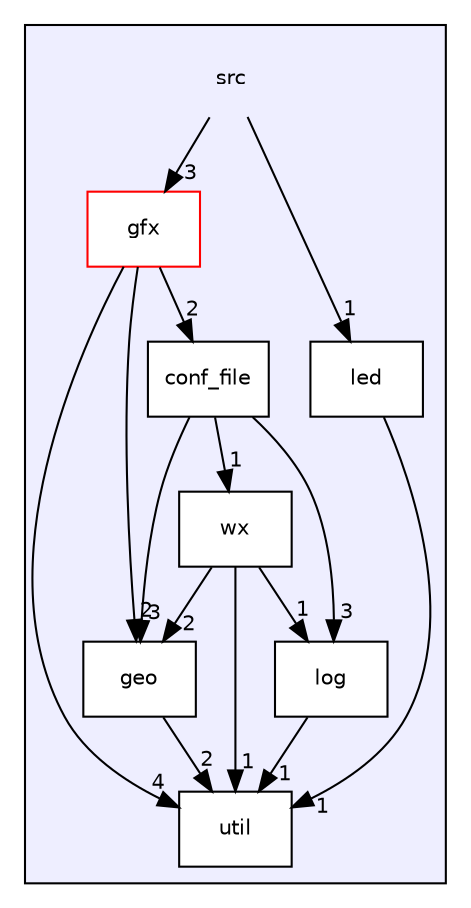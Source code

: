 digraph "src" {
  compound=true
  node [ fontsize="10", fontname="Helvetica"];
  edge [ labelfontsize="10", labelfontname="Helvetica"];
  subgraph clusterdir_68267d1309a1af8e8297ef4c3efbcdba {
    graph [ bgcolor="#eeeeff", pencolor="black", label="" URL="dir_68267d1309a1af8e8297ef4c3efbcdba.html"];
    dir_68267d1309a1af8e8297ef4c3efbcdba [shape=plaintext label="src"];
    dir_dd2a437db4d478662cbd48329f3d2055 [shape=box label="conf_file" color="black" fillcolor="white" style="filled" URL="dir_dd2a437db4d478662cbd48329f3d2055.html"];
    dir_b919d449df95dbe7854299847587d1c3 [shape=box label="geo" color="black" fillcolor="white" style="filled" URL="dir_b919d449df95dbe7854299847587d1c3.html"];
    dir_c86603f79b902ad390ffc2674fbc4470 [shape=box label="gfx" color="red" fillcolor="white" style="filled" URL="dir_c86603f79b902ad390ffc2674fbc4470.html"];
    dir_03f2603b0807f79314cd98ffe5efc321 [shape=box label="led" color="black" fillcolor="white" style="filled" URL="dir_03f2603b0807f79314cd98ffe5efc321.html"];
    dir_2241064965c8d9ca993f08b926076f7d [shape=box label="log" color="black" fillcolor="white" style="filled" URL="dir_2241064965c8d9ca993f08b926076f7d.html"];
    dir_b7878ad5ecbf2506f4125b9d34c97e45 [shape=box label="util" color="black" fillcolor="white" style="filled" URL="dir_b7878ad5ecbf2506f4125b9d34c97e45.html"];
    dir_95ab67527b0b256dfffd5d6511b2e78f [shape=box label="wx" color="black" fillcolor="white" style="filled" URL="dir_95ab67527b0b256dfffd5d6511b2e78f.html"];
  }
  dir_95ab67527b0b256dfffd5d6511b2e78f->dir_b7878ad5ecbf2506f4125b9d34c97e45 [headlabel="1", labeldistance=1.5 headhref="dir_000008_000007.html"];
  dir_95ab67527b0b256dfffd5d6511b2e78f->dir_2241064965c8d9ca993f08b926076f7d [headlabel="1", labeldistance=1.5 headhref="dir_000008_000006.html"];
  dir_95ab67527b0b256dfffd5d6511b2e78f->dir_b919d449df95dbe7854299847587d1c3 [headlabel="2", labeldistance=1.5 headhref="dir_000008_000002.html"];
  dir_68267d1309a1af8e8297ef4c3efbcdba->dir_03f2603b0807f79314cd98ffe5efc321 [headlabel="1", labeldistance=1.5 headhref="dir_000000_000005.html"];
  dir_68267d1309a1af8e8297ef4c3efbcdba->dir_c86603f79b902ad390ffc2674fbc4470 [headlabel="3", labeldistance=1.5 headhref="dir_000000_000003.html"];
  dir_03f2603b0807f79314cd98ffe5efc321->dir_b7878ad5ecbf2506f4125b9d34c97e45 [headlabel="1", labeldistance=1.5 headhref="dir_000005_000007.html"];
  dir_2241064965c8d9ca993f08b926076f7d->dir_b7878ad5ecbf2506f4125b9d34c97e45 [headlabel="1", labeldistance=1.5 headhref="dir_000006_000007.html"];
  dir_b919d449df95dbe7854299847587d1c3->dir_b7878ad5ecbf2506f4125b9d34c97e45 [headlabel="2", labeldistance=1.5 headhref="dir_000002_000007.html"];
  dir_c86603f79b902ad390ffc2674fbc4470->dir_b7878ad5ecbf2506f4125b9d34c97e45 [headlabel="4", labeldistance=1.5 headhref="dir_000003_000007.html"];
  dir_c86603f79b902ad390ffc2674fbc4470->dir_b919d449df95dbe7854299847587d1c3 [headlabel="2", labeldistance=1.5 headhref="dir_000003_000002.html"];
  dir_c86603f79b902ad390ffc2674fbc4470->dir_dd2a437db4d478662cbd48329f3d2055 [headlabel="2", labeldistance=1.5 headhref="dir_000003_000001.html"];
  dir_dd2a437db4d478662cbd48329f3d2055->dir_95ab67527b0b256dfffd5d6511b2e78f [headlabel="1", labeldistance=1.5 headhref="dir_000001_000008.html"];
  dir_dd2a437db4d478662cbd48329f3d2055->dir_2241064965c8d9ca993f08b926076f7d [headlabel="3", labeldistance=1.5 headhref="dir_000001_000006.html"];
  dir_dd2a437db4d478662cbd48329f3d2055->dir_b919d449df95dbe7854299847587d1c3 [headlabel="3", labeldistance=1.5 headhref="dir_000001_000002.html"];
}
